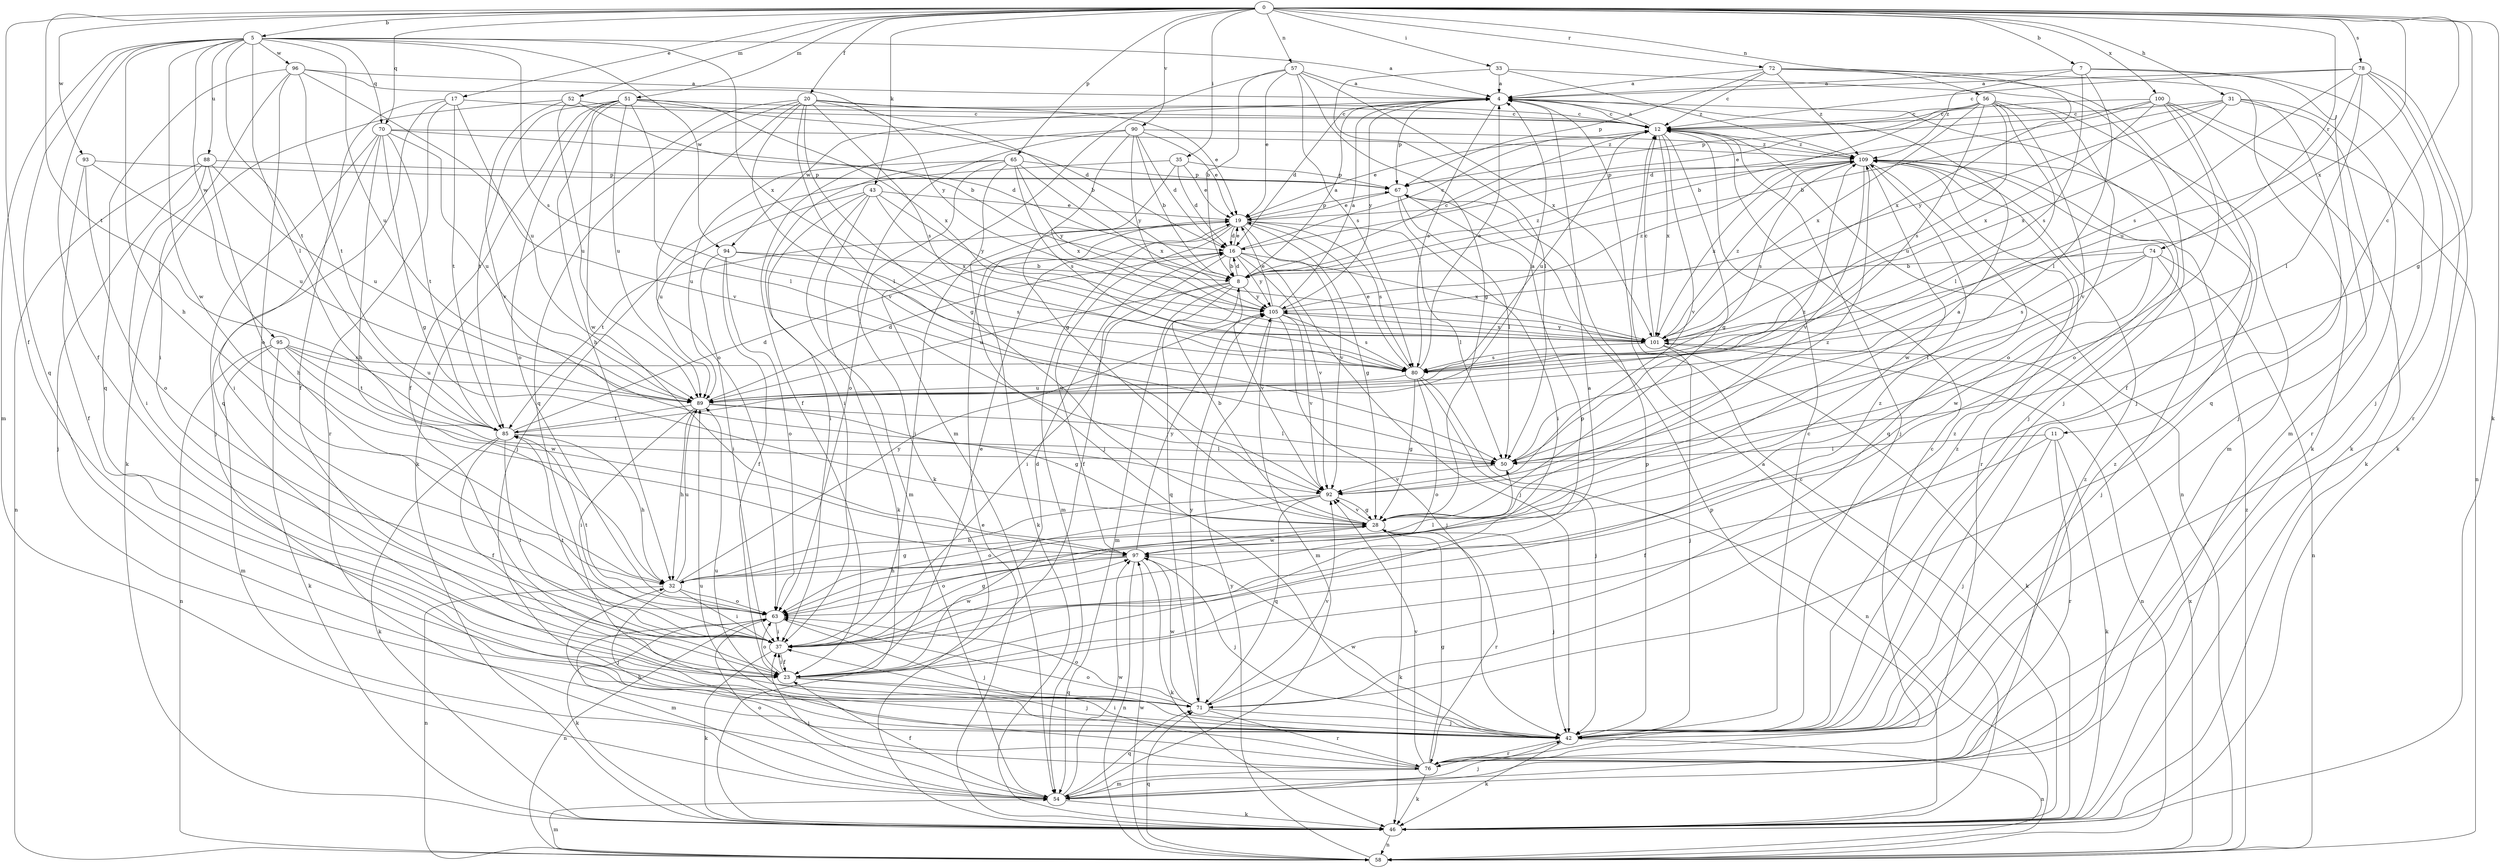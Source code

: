 strict digraph  {
0;
4;
5;
7;
8;
11;
12;
16;
17;
19;
20;
23;
28;
31;
32;
33;
35;
37;
42;
43;
46;
50;
51;
52;
54;
56;
57;
58;
63;
65;
67;
70;
71;
72;
74;
76;
78;
80;
85;
88;
89;
90;
92;
93;
94;
95;
96;
97;
100;
101;
105;
109;
0 -> 5  [label=b];
0 -> 7  [label=b];
0 -> 11  [label=c];
0 -> 17  [label=e];
0 -> 20  [label=f];
0 -> 23  [label=f];
0 -> 28  [label=g];
0 -> 31  [label=h];
0 -> 33  [label=i];
0 -> 35  [label=i];
0 -> 43  [label=k];
0 -> 46  [label=k];
0 -> 51  [label=m];
0 -> 52  [label=m];
0 -> 56  [label=n];
0 -> 57  [label=n];
0 -> 65  [label=p];
0 -> 70  [label=q];
0 -> 72  [label=r];
0 -> 74  [label=r];
0 -> 78  [label=s];
0 -> 85  [label=t];
0 -> 90  [label=v];
0 -> 93  [label=w];
0 -> 100  [label=x];
0 -> 101  [label=x];
4 -> 12  [label=c];
4 -> 16  [label=d];
4 -> 42  [label=j];
4 -> 67  [label=p];
4 -> 80  [label=s];
4 -> 94  [label=w];
4 -> 105  [label=y];
5 -> 4  [label=a];
5 -> 23  [label=f];
5 -> 32  [label=h];
5 -> 50  [label=l];
5 -> 54  [label=m];
5 -> 70  [label=q];
5 -> 71  [label=q];
5 -> 80  [label=s];
5 -> 85  [label=t];
5 -> 88  [label=u];
5 -> 89  [label=u];
5 -> 94  [label=w];
5 -> 95  [label=w];
5 -> 96  [label=w];
5 -> 97  [label=w];
5 -> 101  [label=x];
7 -> 4  [label=a];
7 -> 46  [label=k];
7 -> 50  [label=l];
7 -> 54  [label=m];
7 -> 80  [label=s];
7 -> 109  [label=z];
8 -> 4  [label=a];
8 -> 12  [label=c];
8 -> 16  [label=d];
8 -> 37  [label=i];
8 -> 54  [label=m];
8 -> 71  [label=q];
8 -> 89  [label=u];
8 -> 92  [label=v];
8 -> 105  [label=y];
8 -> 109  [label=z];
11 -> 23  [label=f];
11 -> 42  [label=j];
11 -> 46  [label=k];
11 -> 50  [label=l];
11 -> 76  [label=r];
12 -> 4  [label=a];
12 -> 19  [label=e];
12 -> 28  [label=g];
12 -> 42  [label=j];
12 -> 58  [label=n];
12 -> 89  [label=u];
12 -> 92  [label=v];
12 -> 101  [label=x];
12 -> 109  [label=z];
16 -> 8  [label=b];
16 -> 12  [label=c];
16 -> 19  [label=e];
16 -> 23  [label=f];
16 -> 42  [label=j];
16 -> 92  [label=v];
16 -> 101  [label=x];
16 -> 105  [label=y];
17 -> 12  [label=c];
17 -> 23  [label=f];
17 -> 71  [label=q];
17 -> 76  [label=r];
17 -> 85  [label=t];
17 -> 92  [label=v];
19 -> 16  [label=d];
19 -> 28  [label=g];
19 -> 37  [label=i];
19 -> 46  [label=k];
19 -> 50  [label=l];
19 -> 54  [label=m];
19 -> 67  [label=p];
19 -> 80  [label=s];
19 -> 85  [label=t];
19 -> 92  [label=v];
19 -> 97  [label=w];
20 -> 8  [label=b];
20 -> 12  [label=c];
20 -> 19  [label=e];
20 -> 28  [label=g];
20 -> 46  [label=k];
20 -> 50  [label=l];
20 -> 63  [label=o];
20 -> 71  [label=q];
20 -> 80  [label=s];
20 -> 92  [label=v];
23 -> 4  [label=a];
23 -> 16  [label=d];
23 -> 19  [label=e];
23 -> 37  [label=i];
23 -> 42  [label=j];
23 -> 63  [label=o];
23 -> 71  [label=q];
28 -> 4  [label=a];
28 -> 8  [label=b];
28 -> 42  [label=j];
28 -> 46  [label=k];
28 -> 76  [label=r];
28 -> 92  [label=v];
28 -> 97  [label=w];
28 -> 109  [label=z];
31 -> 8  [label=b];
31 -> 12  [label=c];
31 -> 42  [label=j];
31 -> 71  [label=q];
31 -> 76  [label=r];
31 -> 101  [label=x];
31 -> 105  [label=y];
32 -> 28  [label=g];
32 -> 37  [label=i];
32 -> 42  [label=j];
32 -> 50  [label=l];
32 -> 58  [label=n];
32 -> 63  [label=o];
32 -> 89  [label=u];
32 -> 105  [label=y];
33 -> 4  [label=a];
33 -> 42  [label=j];
33 -> 50  [label=l];
33 -> 109  [label=z];
35 -> 16  [label=d];
35 -> 19  [label=e];
35 -> 42  [label=j];
35 -> 67  [label=p];
35 -> 101  [label=x];
37 -> 23  [label=f];
37 -> 28  [label=g];
37 -> 46  [label=k];
37 -> 67  [label=p];
37 -> 85  [label=t];
37 -> 97  [label=w];
37 -> 109  [label=z];
42 -> 12  [label=c];
42 -> 46  [label=k];
42 -> 58  [label=n];
42 -> 63  [label=o];
42 -> 67  [label=p];
42 -> 76  [label=r];
42 -> 89  [label=u];
42 -> 97  [label=w];
42 -> 109  [label=z];
43 -> 19  [label=e];
43 -> 37  [label=i];
43 -> 46  [label=k];
43 -> 54  [label=m];
43 -> 89  [label=u];
43 -> 101  [label=x];
43 -> 105  [label=y];
46 -> 4  [label=a];
46 -> 12  [label=c];
46 -> 19  [label=e];
46 -> 58  [label=n];
46 -> 67  [label=p];
50 -> 92  [label=v];
50 -> 109  [label=z];
51 -> 12  [label=c];
51 -> 16  [label=d];
51 -> 23  [label=f];
51 -> 32  [label=h];
51 -> 50  [label=l];
51 -> 63  [label=o];
51 -> 85  [label=t];
51 -> 89  [label=u];
51 -> 97  [label=w];
51 -> 101  [label=x];
52 -> 8  [label=b];
52 -> 12  [label=c];
52 -> 46  [label=k];
52 -> 89  [label=u];
52 -> 92  [label=v];
54 -> 23  [label=f];
54 -> 37  [label=i];
54 -> 42  [label=j];
54 -> 46  [label=k];
54 -> 63  [label=o];
54 -> 71  [label=q];
54 -> 97  [label=w];
54 -> 109  [label=z];
56 -> 8  [label=b];
56 -> 12  [label=c];
56 -> 19  [label=e];
56 -> 50  [label=l];
56 -> 54  [label=m];
56 -> 63  [label=o];
56 -> 80  [label=s];
56 -> 89  [label=u];
56 -> 92  [label=v];
56 -> 101  [label=x];
57 -> 4  [label=a];
57 -> 8  [label=b];
57 -> 19  [label=e];
57 -> 28  [label=g];
57 -> 54  [label=m];
57 -> 80  [label=s];
57 -> 101  [label=x];
58 -> 54  [label=m];
58 -> 71  [label=q];
58 -> 97  [label=w];
58 -> 101  [label=x];
58 -> 105  [label=y];
58 -> 109  [label=z];
63 -> 37  [label=i];
63 -> 42  [label=j];
63 -> 46  [label=k];
63 -> 54  [label=m];
63 -> 58  [label=n];
63 -> 85  [label=t];
65 -> 37  [label=i];
65 -> 42  [label=j];
65 -> 63  [label=o];
65 -> 67  [label=p];
65 -> 80  [label=s];
65 -> 89  [label=u];
65 -> 101  [label=x];
65 -> 105  [label=y];
67 -> 19  [label=e];
67 -> 37  [label=i];
67 -> 50  [label=l];
70 -> 16  [label=d];
70 -> 28  [label=g];
70 -> 32  [label=h];
70 -> 37  [label=i];
70 -> 42  [label=j];
70 -> 85  [label=t];
70 -> 89  [label=u];
70 -> 109  [label=z];
71 -> 42  [label=j];
71 -> 63  [label=o];
71 -> 76  [label=r];
71 -> 92  [label=v];
71 -> 97  [label=w];
71 -> 105  [label=y];
71 -> 109  [label=z];
72 -> 4  [label=a];
72 -> 12  [label=c];
72 -> 42  [label=j];
72 -> 46  [label=k];
72 -> 67  [label=p];
72 -> 101  [label=x];
72 -> 109  [label=z];
74 -> 8  [label=b];
74 -> 42  [label=j];
74 -> 50  [label=l];
74 -> 58  [label=n];
74 -> 80  [label=s];
74 -> 97  [label=w];
76 -> 12  [label=c];
76 -> 28  [label=g];
76 -> 32  [label=h];
76 -> 37  [label=i];
76 -> 46  [label=k];
76 -> 54  [label=m];
76 -> 89  [label=u];
76 -> 92  [label=v];
76 -> 109  [label=z];
78 -> 4  [label=a];
78 -> 12  [label=c];
78 -> 42  [label=j];
78 -> 46  [label=k];
78 -> 50  [label=l];
78 -> 76  [label=r];
78 -> 80  [label=s];
78 -> 89  [label=u];
80 -> 4  [label=a];
80 -> 19  [label=e];
80 -> 28  [label=g];
80 -> 42  [label=j];
80 -> 58  [label=n];
80 -> 63  [label=o];
80 -> 89  [label=u];
85 -> 4  [label=a];
85 -> 16  [label=d];
85 -> 23  [label=f];
85 -> 32  [label=h];
85 -> 37  [label=i];
85 -> 46  [label=k];
85 -> 50  [label=l];
88 -> 32  [label=h];
88 -> 37  [label=i];
88 -> 42  [label=j];
88 -> 58  [label=n];
88 -> 67  [label=p];
88 -> 89  [label=u];
89 -> 16  [label=d];
89 -> 28  [label=g];
89 -> 32  [label=h];
89 -> 37  [label=i];
89 -> 50  [label=l];
89 -> 85  [label=t];
90 -> 8  [label=b];
90 -> 16  [label=d];
90 -> 19  [label=e];
90 -> 23  [label=f];
90 -> 28  [label=g];
90 -> 46  [label=k];
90 -> 105  [label=y];
90 -> 109  [label=z];
92 -> 28  [label=g];
92 -> 32  [label=h];
92 -> 63  [label=o];
92 -> 71  [label=q];
93 -> 23  [label=f];
93 -> 63  [label=o];
93 -> 67  [label=p];
93 -> 89  [label=u];
94 -> 8  [label=b];
94 -> 23  [label=f];
94 -> 37  [label=i];
94 -> 63  [label=o];
94 -> 80  [label=s];
95 -> 46  [label=k];
95 -> 54  [label=m];
95 -> 58  [label=n];
95 -> 80  [label=s];
95 -> 85  [label=t];
95 -> 89  [label=u];
95 -> 97  [label=w];
96 -> 4  [label=a];
96 -> 37  [label=i];
96 -> 63  [label=o];
96 -> 71  [label=q];
96 -> 85  [label=t];
96 -> 89  [label=u];
96 -> 105  [label=y];
97 -> 32  [label=h];
97 -> 42  [label=j];
97 -> 46  [label=k];
97 -> 58  [label=n];
97 -> 63  [label=o];
97 -> 105  [label=y];
100 -> 12  [label=c];
100 -> 16  [label=d];
100 -> 23  [label=f];
100 -> 46  [label=k];
100 -> 58  [label=n];
100 -> 63  [label=o];
100 -> 67  [label=p];
100 -> 101  [label=x];
101 -> 12  [label=c];
101 -> 42  [label=j];
101 -> 46  [label=k];
101 -> 58  [label=n];
101 -> 80  [label=s];
101 -> 105  [label=y];
101 -> 109  [label=z];
105 -> 4  [label=a];
105 -> 19  [label=e];
105 -> 42  [label=j];
105 -> 54  [label=m];
105 -> 80  [label=s];
105 -> 92  [label=v];
105 -> 101  [label=x];
105 -> 109  [label=z];
109 -> 67  [label=p];
109 -> 71  [label=q];
109 -> 76  [label=r];
109 -> 80  [label=s];
109 -> 92  [label=v];
109 -> 97  [label=w];
109 -> 101  [label=x];
}
